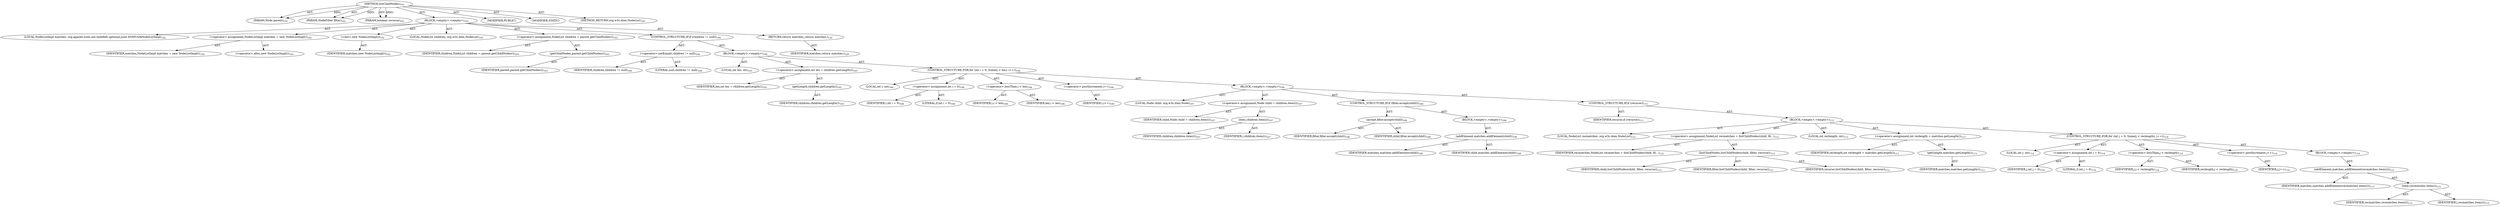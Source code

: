 digraph "listChildNodes" {  
"111669149698" [label = <(METHOD,listChildNodes)<SUB>101</SUB>> ]
"115964116997" [label = <(PARAM,Node parent)<SUB>101</SUB>> ]
"115964116998" [label = <(PARAM,NodeFilter filter)<SUB>101</SUB>> ]
"115964116999" [label = <(PARAM,boolean recurse)<SUB>101</SUB>> ]
"25769803778" [label = <(BLOCK,&lt;empty&gt;,&lt;empty&gt;)<SUB>101</SUB>> ]
"94489280512" [label = <(LOCAL,NodeListImpl matches: org.apache.tools.ant.taskdefs.optional.junit.DOMUtil$NodeListImpl)<SUB>102</SUB>> ]
"30064771072" [label = <(&lt;operator&gt;.assignment,NodeListImpl matches = new NodeListImpl())<SUB>102</SUB>> ]
"68719476738" [label = <(IDENTIFIER,matches,NodeListImpl matches = new NodeListImpl())<SUB>102</SUB>> ]
"30064771073" [label = <(&lt;operator&gt;.alloc,new NodeListImpl())<SUB>102</SUB>> ]
"30064771074" [label = <(&lt;init&gt;,new NodeListImpl())<SUB>102</SUB>> ]
"68719476739" [label = <(IDENTIFIER,matches,new NodeListImpl())<SUB>102</SUB>> ]
"94489280513" [label = <(LOCAL,NodeList children: org.w3c.dom.NodeList)<SUB>103</SUB>> ]
"30064771075" [label = <(&lt;operator&gt;.assignment,NodeList children = parent.getChildNodes())<SUB>103</SUB>> ]
"68719476740" [label = <(IDENTIFIER,children,NodeList children = parent.getChildNodes())<SUB>103</SUB>> ]
"30064771076" [label = <(getChildNodes,parent.getChildNodes())<SUB>103</SUB>> ]
"68719476741" [label = <(IDENTIFIER,parent,parent.getChildNodes())<SUB>103</SUB>> ]
"47244640256" [label = <(CONTROL_STRUCTURE,IF,if (children != null))<SUB>104</SUB>> ]
"30064771077" [label = <(&lt;operator&gt;.notEquals,children != null)<SUB>104</SUB>> ]
"68719476742" [label = <(IDENTIFIER,children,children != null)<SUB>104</SUB>> ]
"90194313216" [label = <(LITERAL,null,children != null)<SUB>104</SUB>> ]
"25769803779" [label = <(BLOCK,&lt;empty&gt;,&lt;empty&gt;)<SUB>104</SUB>> ]
"94489280514" [label = <(LOCAL,int len: int)<SUB>105</SUB>> ]
"30064771078" [label = <(&lt;operator&gt;.assignment,int len = children.getLength())<SUB>105</SUB>> ]
"68719476743" [label = <(IDENTIFIER,len,int len = children.getLength())<SUB>105</SUB>> ]
"30064771079" [label = <(getLength,children.getLength())<SUB>105</SUB>> ]
"68719476744" [label = <(IDENTIFIER,children,children.getLength())<SUB>105</SUB>> ]
"47244640257" [label = <(CONTROL_STRUCTURE,FOR,for (int i = 0; Some(i &lt; len); i++))<SUB>106</SUB>> ]
"94489280515" [label = <(LOCAL,int i: int)<SUB>106</SUB>> ]
"30064771080" [label = <(&lt;operator&gt;.assignment,int i = 0)<SUB>106</SUB>> ]
"68719476745" [label = <(IDENTIFIER,i,int i = 0)<SUB>106</SUB>> ]
"90194313217" [label = <(LITERAL,0,int i = 0)<SUB>106</SUB>> ]
"30064771081" [label = <(&lt;operator&gt;.lessThan,i &lt; len)<SUB>106</SUB>> ]
"68719476746" [label = <(IDENTIFIER,i,i &lt; len)<SUB>106</SUB>> ]
"68719476747" [label = <(IDENTIFIER,len,i &lt; len)<SUB>106</SUB>> ]
"30064771082" [label = <(&lt;operator&gt;.postIncrement,i++)<SUB>106</SUB>> ]
"68719476748" [label = <(IDENTIFIER,i,i++)<SUB>106</SUB>> ]
"25769803780" [label = <(BLOCK,&lt;empty&gt;,&lt;empty&gt;)<SUB>106</SUB>> ]
"94489280516" [label = <(LOCAL,Node child: org.w3c.dom.Node)<SUB>107</SUB>> ]
"30064771083" [label = <(&lt;operator&gt;.assignment,Node child = children.item(i))<SUB>107</SUB>> ]
"68719476749" [label = <(IDENTIFIER,child,Node child = children.item(i))<SUB>107</SUB>> ]
"30064771084" [label = <(item,children.item(i))<SUB>107</SUB>> ]
"68719476750" [label = <(IDENTIFIER,children,children.item(i))<SUB>107</SUB>> ]
"68719476751" [label = <(IDENTIFIER,i,children.item(i))<SUB>107</SUB>> ]
"47244640258" [label = <(CONTROL_STRUCTURE,IF,if (filter.accept(child)))<SUB>108</SUB>> ]
"30064771085" [label = <(accept,filter.accept(child))<SUB>108</SUB>> ]
"68719476752" [label = <(IDENTIFIER,filter,filter.accept(child))<SUB>108</SUB>> ]
"68719476753" [label = <(IDENTIFIER,child,filter.accept(child))<SUB>108</SUB>> ]
"25769803781" [label = <(BLOCK,&lt;empty&gt;,&lt;empty&gt;)<SUB>108</SUB>> ]
"30064771086" [label = <(addElement,matches.addElement(child))<SUB>109</SUB>> ]
"68719476754" [label = <(IDENTIFIER,matches,matches.addElement(child))<SUB>109</SUB>> ]
"68719476755" [label = <(IDENTIFIER,child,matches.addElement(child))<SUB>109</SUB>> ]
"47244640259" [label = <(CONTROL_STRUCTURE,IF,if (recurse))<SUB>111</SUB>> ]
"68719476756" [label = <(IDENTIFIER,recurse,if (recurse))<SUB>111</SUB>> ]
"25769803782" [label = <(BLOCK,&lt;empty&gt;,&lt;empty&gt;)<SUB>111</SUB>> ]
"94489280517" [label = <(LOCAL,NodeList recmatches: org.w3c.dom.NodeList)<SUB>112</SUB>> ]
"30064771087" [label = <(&lt;operator&gt;.assignment,NodeList recmatches = listChildNodes(child, fil...)<SUB>112</SUB>> ]
"68719476757" [label = <(IDENTIFIER,recmatches,NodeList recmatches = listChildNodes(child, fil...)<SUB>112</SUB>> ]
"30064771088" [label = <(listChildNodes,listChildNodes(child, filter, recurse))<SUB>112</SUB>> ]
"68719476758" [label = <(IDENTIFIER,child,listChildNodes(child, filter, recurse))<SUB>112</SUB>> ]
"68719476759" [label = <(IDENTIFIER,filter,listChildNodes(child, filter, recurse))<SUB>112</SUB>> ]
"68719476760" [label = <(IDENTIFIER,recurse,listChildNodes(child, filter, recurse))<SUB>112</SUB>> ]
"94489280518" [label = <(LOCAL,int reclength: int)<SUB>113</SUB>> ]
"30064771089" [label = <(&lt;operator&gt;.assignment,int reclength = matches.getLength())<SUB>113</SUB>> ]
"68719476761" [label = <(IDENTIFIER,reclength,int reclength = matches.getLength())<SUB>113</SUB>> ]
"30064771090" [label = <(getLength,matches.getLength())<SUB>113</SUB>> ]
"68719476762" [label = <(IDENTIFIER,matches,matches.getLength())<SUB>113</SUB>> ]
"47244640260" [label = <(CONTROL_STRUCTURE,FOR,for (int j = 0; Some(j &lt; reclength); j++))<SUB>114</SUB>> ]
"94489280519" [label = <(LOCAL,int j: int)<SUB>114</SUB>> ]
"30064771091" [label = <(&lt;operator&gt;.assignment,int j = 0)<SUB>114</SUB>> ]
"68719476763" [label = <(IDENTIFIER,j,int j = 0)<SUB>114</SUB>> ]
"90194313218" [label = <(LITERAL,0,int j = 0)<SUB>114</SUB>> ]
"30064771092" [label = <(&lt;operator&gt;.lessThan,j &lt; reclength)<SUB>114</SUB>> ]
"68719476764" [label = <(IDENTIFIER,j,j &lt; reclength)<SUB>114</SUB>> ]
"68719476765" [label = <(IDENTIFIER,reclength,j &lt; reclength)<SUB>114</SUB>> ]
"30064771093" [label = <(&lt;operator&gt;.postIncrement,j++)<SUB>114</SUB>> ]
"68719476766" [label = <(IDENTIFIER,j,j++)<SUB>114</SUB>> ]
"25769803783" [label = <(BLOCK,&lt;empty&gt;,&lt;empty&gt;)<SUB>114</SUB>> ]
"30064771094" [label = <(addElement,matches.addElement(recmatches.item(i)))<SUB>115</SUB>> ]
"68719476767" [label = <(IDENTIFIER,matches,matches.addElement(recmatches.item(i)))<SUB>115</SUB>> ]
"30064771095" [label = <(item,recmatches.item(i))<SUB>115</SUB>> ]
"68719476768" [label = <(IDENTIFIER,recmatches,recmatches.item(i))<SUB>115</SUB>> ]
"68719476769" [label = <(IDENTIFIER,i,recmatches.item(i))<SUB>115</SUB>> ]
"146028888064" [label = <(RETURN,return matches;,return matches;)<SUB>120</SUB>> ]
"68719476770" [label = <(IDENTIFIER,matches,return matches;)<SUB>120</SUB>> ]
"133143986183" [label = <(MODIFIER,PUBLIC)> ]
"133143986184" [label = <(MODIFIER,STATIC)> ]
"128849018882" [label = <(METHOD_RETURN,org.w3c.dom.NodeList)<SUB>101</SUB>> ]
  "111669149698" -> "115964116997"  [ label = "AST: "] 
  "111669149698" -> "115964116998"  [ label = "AST: "] 
  "111669149698" -> "115964116999"  [ label = "AST: "] 
  "111669149698" -> "25769803778"  [ label = "AST: "] 
  "111669149698" -> "133143986183"  [ label = "AST: "] 
  "111669149698" -> "133143986184"  [ label = "AST: "] 
  "111669149698" -> "128849018882"  [ label = "AST: "] 
  "25769803778" -> "94489280512"  [ label = "AST: "] 
  "25769803778" -> "30064771072"  [ label = "AST: "] 
  "25769803778" -> "30064771074"  [ label = "AST: "] 
  "25769803778" -> "94489280513"  [ label = "AST: "] 
  "25769803778" -> "30064771075"  [ label = "AST: "] 
  "25769803778" -> "47244640256"  [ label = "AST: "] 
  "25769803778" -> "146028888064"  [ label = "AST: "] 
  "30064771072" -> "68719476738"  [ label = "AST: "] 
  "30064771072" -> "30064771073"  [ label = "AST: "] 
  "30064771074" -> "68719476739"  [ label = "AST: "] 
  "30064771075" -> "68719476740"  [ label = "AST: "] 
  "30064771075" -> "30064771076"  [ label = "AST: "] 
  "30064771076" -> "68719476741"  [ label = "AST: "] 
  "47244640256" -> "30064771077"  [ label = "AST: "] 
  "47244640256" -> "25769803779"  [ label = "AST: "] 
  "30064771077" -> "68719476742"  [ label = "AST: "] 
  "30064771077" -> "90194313216"  [ label = "AST: "] 
  "25769803779" -> "94489280514"  [ label = "AST: "] 
  "25769803779" -> "30064771078"  [ label = "AST: "] 
  "25769803779" -> "47244640257"  [ label = "AST: "] 
  "30064771078" -> "68719476743"  [ label = "AST: "] 
  "30064771078" -> "30064771079"  [ label = "AST: "] 
  "30064771079" -> "68719476744"  [ label = "AST: "] 
  "47244640257" -> "94489280515"  [ label = "AST: "] 
  "47244640257" -> "30064771080"  [ label = "AST: "] 
  "47244640257" -> "30064771081"  [ label = "AST: "] 
  "47244640257" -> "30064771082"  [ label = "AST: "] 
  "47244640257" -> "25769803780"  [ label = "AST: "] 
  "30064771080" -> "68719476745"  [ label = "AST: "] 
  "30064771080" -> "90194313217"  [ label = "AST: "] 
  "30064771081" -> "68719476746"  [ label = "AST: "] 
  "30064771081" -> "68719476747"  [ label = "AST: "] 
  "30064771082" -> "68719476748"  [ label = "AST: "] 
  "25769803780" -> "94489280516"  [ label = "AST: "] 
  "25769803780" -> "30064771083"  [ label = "AST: "] 
  "25769803780" -> "47244640258"  [ label = "AST: "] 
  "25769803780" -> "47244640259"  [ label = "AST: "] 
  "30064771083" -> "68719476749"  [ label = "AST: "] 
  "30064771083" -> "30064771084"  [ label = "AST: "] 
  "30064771084" -> "68719476750"  [ label = "AST: "] 
  "30064771084" -> "68719476751"  [ label = "AST: "] 
  "47244640258" -> "30064771085"  [ label = "AST: "] 
  "47244640258" -> "25769803781"  [ label = "AST: "] 
  "30064771085" -> "68719476752"  [ label = "AST: "] 
  "30064771085" -> "68719476753"  [ label = "AST: "] 
  "25769803781" -> "30064771086"  [ label = "AST: "] 
  "30064771086" -> "68719476754"  [ label = "AST: "] 
  "30064771086" -> "68719476755"  [ label = "AST: "] 
  "47244640259" -> "68719476756"  [ label = "AST: "] 
  "47244640259" -> "25769803782"  [ label = "AST: "] 
  "25769803782" -> "94489280517"  [ label = "AST: "] 
  "25769803782" -> "30064771087"  [ label = "AST: "] 
  "25769803782" -> "94489280518"  [ label = "AST: "] 
  "25769803782" -> "30064771089"  [ label = "AST: "] 
  "25769803782" -> "47244640260"  [ label = "AST: "] 
  "30064771087" -> "68719476757"  [ label = "AST: "] 
  "30064771087" -> "30064771088"  [ label = "AST: "] 
  "30064771088" -> "68719476758"  [ label = "AST: "] 
  "30064771088" -> "68719476759"  [ label = "AST: "] 
  "30064771088" -> "68719476760"  [ label = "AST: "] 
  "30064771089" -> "68719476761"  [ label = "AST: "] 
  "30064771089" -> "30064771090"  [ label = "AST: "] 
  "30064771090" -> "68719476762"  [ label = "AST: "] 
  "47244640260" -> "94489280519"  [ label = "AST: "] 
  "47244640260" -> "30064771091"  [ label = "AST: "] 
  "47244640260" -> "30064771092"  [ label = "AST: "] 
  "47244640260" -> "30064771093"  [ label = "AST: "] 
  "47244640260" -> "25769803783"  [ label = "AST: "] 
  "30064771091" -> "68719476763"  [ label = "AST: "] 
  "30064771091" -> "90194313218"  [ label = "AST: "] 
  "30064771092" -> "68719476764"  [ label = "AST: "] 
  "30064771092" -> "68719476765"  [ label = "AST: "] 
  "30064771093" -> "68719476766"  [ label = "AST: "] 
  "25769803783" -> "30064771094"  [ label = "AST: "] 
  "30064771094" -> "68719476767"  [ label = "AST: "] 
  "30064771094" -> "30064771095"  [ label = "AST: "] 
  "30064771095" -> "68719476768"  [ label = "AST: "] 
  "30064771095" -> "68719476769"  [ label = "AST: "] 
  "146028888064" -> "68719476770"  [ label = "AST: "] 
  "111669149698" -> "115964116997"  [ label = "DDG: "] 
  "111669149698" -> "115964116998"  [ label = "DDG: "] 
  "111669149698" -> "115964116999"  [ label = "DDG: "] 
}
